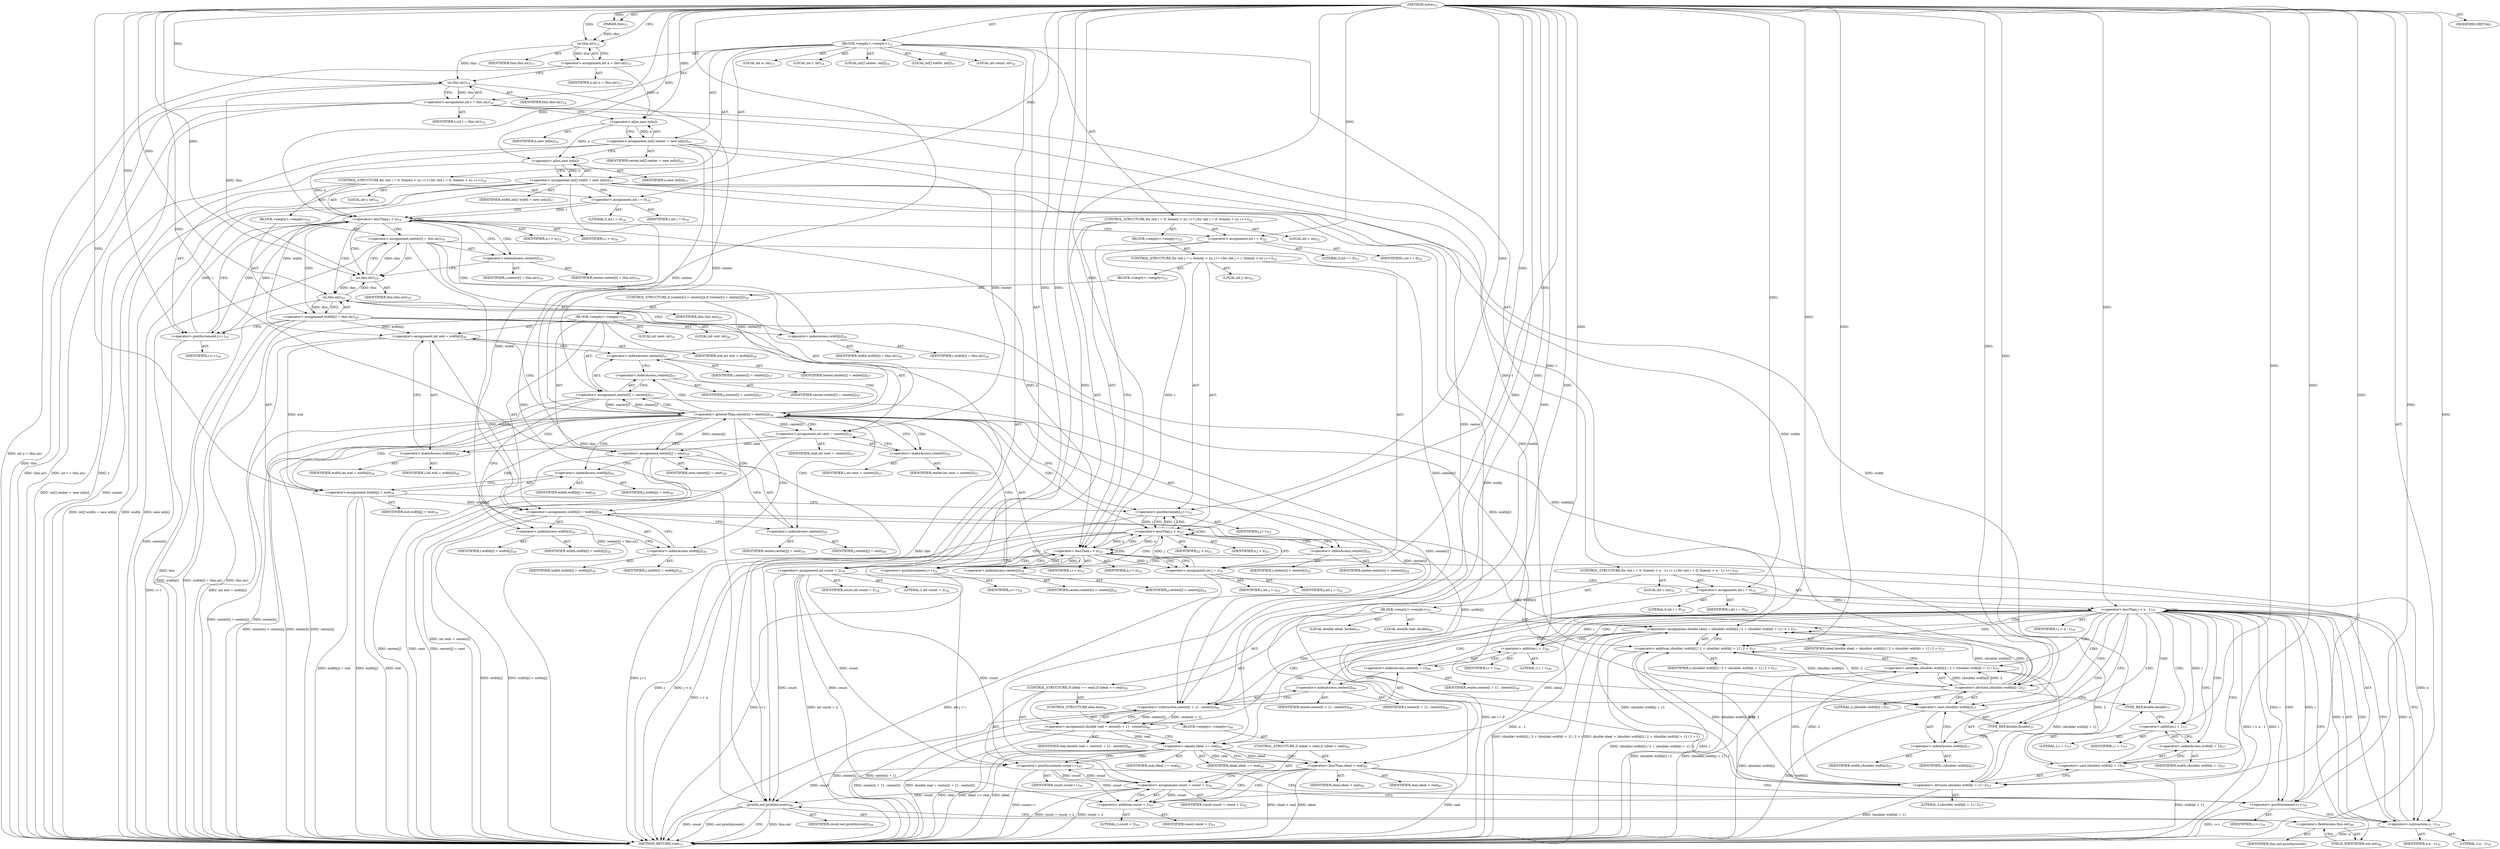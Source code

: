 digraph "solve" {  
"31" [label = <(METHOD,solve)<SUB>12</SUB>> ]
"4" [label = <(PARAM,this)<SUB>12</SUB>> ]
"32" [label = <(BLOCK,&lt;empty&gt;,&lt;empty&gt;)<SUB>12</SUB>> ]
"33" [label = <(LOCAL,int n: int)<SUB>13</SUB>> ]
"34" [label = <(&lt;operator&gt;.assignment,int n = this.ni())<SUB>13</SUB>> ]
"35" [label = <(IDENTIFIER,n,int n = this.ni())<SUB>13</SUB>> ]
"36" [label = <(ni,this.ni())<SUB>13</SUB>> ]
"3" [label = <(IDENTIFIER,this,this.ni())<SUB>13</SUB>> ]
"37" [label = <(LOCAL,int t: int)<SUB>14</SUB>> ]
"38" [label = <(&lt;operator&gt;.assignment,int t = this.ni())<SUB>14</SUB>> ]
"39" [label = <(IDENTIFIER,t,int t = this.ni())<SUB>14</SUB>> ]
"40" [label = <(ni,this.ni())<SUB>14</SUB>> ]
"5" [label = <(IDENTIFIER,this,this.ni())<SUB>14</SUB>> ]
"41" [label = <(LOCAL,int[] center: int[])<SUB>16</SUB>> ]
"42" [label = <(&lt;operator&gt;.assignment,int[] center = new int[n])<SUB>16</SUB>> ]
"43" [label = <(IDENTIFIER,center,int[] center = new int[n])<SUB>16</SUB>> ]
"44" [label = <(&lt;operator&gt;.alloc,new int[n])> ]
"45" [label = <(IDENTIFIER,n,new int[n])<SUB>16</SUB>> ]
"46" [label = <(LOCAL,int[] width: int[])<SUB>17</SUB>> ]
"47" [label = <(&lt;operator&gt;.assignment,int[] width = new int[n])<SUB>17</SUB>> ]
"48" [label = <(IDENTIFIER,width,int[] width = new int[n])<SUB>17</SUB>> ]
"49" [label = <(&lt;operator&gt;.alloc,new int[n])> ]
"50" [label = <(IDENTIFIER,n,new int[n])<SUB>17</SUB>> ]
"51" [label = <(CONTROL_STRUCTURE,for (int i = 0; Some(i &lt; n); i++),for (int i = 0; Some(i &lt; n); i++))<SUB>18</SUB>> ]
"52" [label = <(LOCAL,int i: int)<SUB>18</SUB>> ]
"53" [label = <(&lt;operator&gt;.assignment,int i = 0)<SUB>18</SUB>> ]
"54" [label = <(IDENTIFIER,i,int i = 0)<SUB>18</SUB>> ]
"55" [label = <(LITERAL,0,int i = 0)<SUB>18</SUB>> ]
"56" [label = <(&lt;operator&gt;.lessThan,i &lt; n)<SUB>18</SUB>> ]
"57" [label = <(IDENTIFIER,i,i &lt; n)<SUB>18</SUB>> ]
"58" [label = <(IDENTIFIER,n,i &lt; n)<SUB>18</SUB>> ]
"59" [label = <(&lt;operator&gt;.postIncrement,i++)<SUB>18</SUB>> ]
"60" [label = <(IDENTIFIER,i,i++)<SUB>18</SUB>> ]
"61" [label = <(BLOCK,&lt;empty&gt;,&lt;empty&gt;)<SUB>18</SUB>> ]
"62" [label = <(&lt;operator&gt;.assignment,center[i] = this.ni())<SUB>19</SUB>> ]
"63" [label = <(&lt;operator&gt;.indexAccess,center[i])<SUB>19</SUB>> ]
"64" [label = <(IDENTIFIER,center,center[i] = this.ni())<SUB>19</SUB>> ]
"65" [label = <(IDENTIFIER,i,center[i] = this.ni())<SUB>19</SUB>> ]
"66" [label = <(ni,this.ni())<SUB>19</SUB>> ]
"6" [label = <(IDENTIFIER,this,this.ni())<SUB>19</SUB>> ]
"67" [label = <(&lt;operator&gt;.assignment,width[i] = this.ni())<SUB>20</SUB>> ]
"68" [label = <(&lt;operator&gt;.indexAccess,width[i])<SUB>20</SUB>> ]
"69" [label = <(IDENTIFIER,width,width[i] = this.ni())<SUB>20</SUB>> ]
"70" [label = <(IDENTIFIER,i,width[i] = this.ni())<SUB>20</SUB>> ]
"71" [label = <(ni,this.ni())<SUB>20</SUB>> ]
"7" [label = <(IDENTIFIER,this,this.ni())<SUB>20</SUB>> ]
"72" [label = <(CONTROL_STRUCTURE,for (int i = 0; Some(i &lt; n); i++),for (int i = 0; Some(i &lt; n); i++))<SUB>22</SUB>> ]
"73" [label = <(LOCAL,int i: int)<SUB>22</SUB>> ]
"74" [label = <(&lt;operator&gt;.assignment,int i = 0)<SUB>22</SUB>> ]
"75" [label = <(IDENTIFIER,i,int i = 0)<SUB>22</SUB>> ]
"76" [label = <(LITERAL,0,int i = 0)<SUB>22</SUB>> ]
"77" [label = <(&lt;operator&gt;.lessThan,i &lt; n)<SUB>22</SUB>> ]
"78" [label = <(IDENTIFIER,i,i &lt; n)<SUB>22</SUB>> ]
"79" [label = <(IDENTIFIER,n,i &lt; n)<SUB>22</SUB>> ]
"80" [label = <(&lt;operator&gt;.postIncrement,i++)<SUB>22</SUB>> ]
"81" [label = <(IDENTIFIER,i,i++)<SUB>22</SUB>> ]
"82" [label = <(BLOCK,&lt;empty&gt;,&lt;empty&gt;)<SUB>22</SUB>> ]
"83" [label = <(CONTROL_STRUCTURE,for (int j = i; Some(j &lt; n); j++),for (int j = i; Some(j &lt; n); j++))<SUB>23</SUB>> ]
"84" [label = <(LOCAL,int j: int)<SUB>23</SUB>> ]
"85" [label = <(&lt;operator&gt;.assignment,int j = i)<SUB>23</SUB>> ]
"86" [label = <(IDENTIFIER,j,int j = i)<SUB>23</SUB>> ]
"87" [label = <(IDENTIFIER,i,int j = i)<SUB>23</SUB>> ]
"88" [label = <(&lt;operator&gt;.lessThan,j &lt; n)<SUB>23</SUB>> ]
"89" [label = <(IDENTIFIER,j,j &lt; n)<SUB>23</SUB>> ]
"90" [label = <(IDENTIFIER,n,j &lt; n)<SUB>23</SUB>> ]
"91" [label = <(&lt;operator&gt;.postIncrement,j++)<SUB>23</SUB>> ]
"92" [label = <(IDENTIFIER,j,j++)<SUB>23</SUB>> ]
"93" [label = <(BLOCK,&lt;empty&gt;,&lt;empty&gt;)<SUB>23</SUB>> ]
"94" [label = <(CONTROL_STRUCTURE,if (center[i] &gt; center[j]),if (center[i] &gt; center[j]))<SUB>24</SUB>> ]
"95" [label = <(&lt;operator&gt;.greaterThan,center[i] &gt; center[j])<SUB>24</SUB>> ]
"96" [label = <(&lt;operator&gt;.indexAccess,center[i])<SUB>24</SUB>> ]
"97" [label = <(IDENTIFIER,center,center[i] &gt; center[j])<SUB>24</SUB>> ]
"98" [label = <(IDENTIFIER,i,center[i] &gt; center[j])<SUB>24</SUB>> ]
"99" [label = <(&lt;operator&gt;.indexAccess,center[j])<SUB>24</SUB>> ]
"100" [label = <(IDENTIFIER,center,center[i] &gt; center[j])<SUB>24</SUB>> ]
"101" [label = <(IDENTIFIER,j,center[i] &gt; center[j])<SUB>24</SUB>> ]
"102" [label = <(BLOCK,&lt;empty&gt;,&lt;empty&gt;)<SUB>24</SUB>> ]
"103" [label = <(LOCAL,int cent: int)<SUB>25</SUB>> ]
"104" [label = <(&lt;operator&gt;.assignment,int cent = center[i])<SUB>25</SUB>> ]
"105" [label = <(IDENTIFIER,cent,int cent = center[i])<SUB>25</SUB>> ]
"106" [label = <(&lt;operator&gt;.indexAccess,center[i])<SUB>25</SUB>> ]
"107" [label = <(IDENTIFIER,center,int cent = center[i])<SUB>25</SUB>> ]
"108" [label = <(IDENTIFIER,i,int cent = center[i])<SUB>25</SUB>> ]
"109" [label = <(LOCAL,int wid: int)<SUB>26</SUB>> ]
"110" [label = <(&lt;operator&gt;.assignment,int wid = width[i])<SUB>26</SUB>> ]
"111" [label = <(IDENTIFIER,wid,int wid = width[i])<SUB>26</SUB>> ]
"112" [label = <(&lt;operator&gt;.indexAccess,width[i])<SUB>26</SUB>> ]
"113" [label = <(IDENTIFIER,width,int wid = width[i])<SUB>26</SUB>> ]
"114" [label = <(IDENTIFIER,i,int wid = width[i])<SUB>26</SUB>> ]
"115" [label = <(&lt;operator&gt;.assignment,center[i] = center[j])<SUB>27</SUB>> ]
"116" [label = <(&lt;operator&gt;.indexAccess,center[i])<SUB>27</SUB>> ]
"117" [label = <(IDENTIFIER,center,center[i] = center[j])<SUB>27</SUB>> ]
"118" [label = <(IDENTIFIER,i,center[i] = center[j])<SUB>27</SUB>> ]
"119" [label = <(&lt;operator&gt;.indexAccess,center[j])<SUB>27</SUB>> ]
"120" [label = <(IDENTIFIER,center,center[i] = center[j])<SUB>27</SUB>> ]
"121" [label = <(IDENTIFIER,j,center[i] = center[j])<SUB>27</SUB>> ]
"122" [label = <(&lt;operator&gt;.assignment,width[i] = width[j])<SUB>28</SUB>> ]
"123" [label = <(&lt;operator&gt;.indexAccess,width[i])<SUB>28</SUB>> ]
"124" [label = <(IDENTIFIER,width,width[i] = width[j])<SUB>28</SUB>> ]
"125" [label = <(IDENTIFIER,i,width[i] = width[j])<SUB>28</SUB>> ]
"126" [label = <(&lt;operator&gt;.indexAccess,width[j])<SUB>28</SUB>> ]
"127" [label = <(IDENTIFIER,width,width[i] = width[j])<SUB>28</SUB>> ]
"128" [label = <(IDENTIFIER,j,width[i] = width[j])<SUB>28</SUB>> ]
"129" [label = <(&lt;operator&gt;.assignment,center[j] = cent)<SUB>29</SUB>> ]
"130" [label = <(&lt;operator&gt;.indexAccess,center[j])<SUB>29</SUB>> ]
"131" [label = <(IDENTIFIER,center,center[j] = cent)<SUB>29</SUB>> ]
"132" [label = <(IDENTIFIER,j,center[j] = cent)<SUB>29</SUB>> ]
"133" [label = <(IDENTIFIER,cent,center[j] = cent)<SUB>29</SUB>> ]
"134" [label = <(&lt;operator&gt;.assignment,width[j] = wid)<SUB>30</SUB>> ]
"135" [label = <(&lt;operator&gt;.indexAccess,width[j])<SUB>30</SUB>> ]
"136" [label = <(IDENTIFIER,width,width[j] = wid)<SUB>30</SUB>> ]
"137" [label = <(IDENTIFIER,j,width[j] = wid)<SUB>30</SUB>> ]
"138" [label = <(IDENTIFIER,wid,width[j] = wid)<SUB>30</SUB>> ]
"139" [label = <(LOCAL,int count: int)<SUB>34</SUB>> ]
"140" [label = <(&lt;operator&gt;.assignment,int count = 2)<SUB>34</SUB>> ]
"141" [label = <(IDENTIFIER,count,int count = 2)<SUB>34</SUB>> ]
"142" [label = <(LITERAL,2,int count = 2)<SUB>34</SUB>> ]
"143" [label = <(CONTROL_STRUCTURE,for (int i = 0; Some(i &lt; n - 1); i++),for (int i = 0; Some(i &lt; n - 1); i++))<SUB>35</SUB>> ]
"144" [label = <(LOCAL,int i: int)<SUB>35</SUB>> ]
"145" [label = <(&lt;operator&gt;.assignment,int i = 0)<SUB>35</SUB>> ]
"146" [label = <(IDENTIFIER,i,int i = 0)<SUB>35</SUB>> ]
"147" [label = <(LITERAL,0,int i = 0)<SUB>35</SUB>> ]
"148" [label = <(&lt;operator&gt;.lessThan,i &lt; n - 1)<SUB>35</SUB>> ]
"149" [label = <(IDENTIFIER,i,i &lt; n - 1)<SUB>35</SUB>> ]
"150" [label = <(&lt;operator&gt;.subtraction,n - 1)<SUB>35</SUB>> ]
"151" [label = <(IDENTIFIER,n,n - 1)<SUB>35</SUB>> ]
"152" [label = <(LITERAL,1,n - 1)<SUB>35</SUB>> ]
"153" [label = <(&lt;operator&gt;.postIncrement,i++)<SUB>35</SUB>> ]
"154" [label = <(IDENTIFIER,i,i++)<SUB>35</SUB>> ]
"155" [label = <(BLOCK,&lt;empty&gt;,&lt;empty&gt;)<SUB>35</SUB>> ]
"156" [label = <(LOCAL,double ideal: double)<SUB>37</SUB>> ]
"157" [label = <(&lt;operator&gt;.assignment,double ideal = (double) width[i] / 2 + (double) width[i + 1] / 2 + t)<SUB>37</SUB>> ]
"158" [label = <(IDENTIFIER,ideal,double ideal = (double) width[i] / 2 + (double) width[i + 1] / 2 + t)<SUB>37</SUB>> ]
"159" [label = <(&lt;operator&gt;.addition,(double) width[i] / 2 + (double) width[i + 1] / 2 + t)<SUB>37</SUB>> ]
"160" [label = <(&lt;operator&gt;.addition,(double) width[i] / 2 + (double) width[i + 1] / 2)<SUB>37</SUB>> ]
"161" [label = <(&lt;operator&gt;.division,(double) width[i] / 2)<SUB>37</SUB>> ]
"162" [label = <(&lt;operator&gt;.cast,(double) width[i])<SUB>37</SUB>> ]
"163" [label = <(TYPE_REF,double,double)<SUB>37</SUB>> ]
"164" [label = <(&lt;operator&gt;.indexAccess,width[i])<SUB>37</SUB>> ]
"165" [label = <(IDENTIFIER,width,(double) width[i])<SUB>37</SUB>> ]
"166" [label = <(IDENTIFIER,i,(double) width[i])<SUB>37</SUB>> ]
"167" [label = <(LITERAL,2,(double) width[i] / 2)<SUB>37</SUB>> ]
"168" [label = <(&lt;operator&gt;.division,(double) width[i + 1] / 2)<SUB>37</SUB>> ]
"169" [label = <(&lt;operator&gt;.cast,(double) width[i + 1])<SUB>37</SUB>> ]
"170" [label = <(TYPE_REF,double,double)<SUB>37</SUB>> ]
"171" [label = <(&lt;operator&gt;.indexAccess,width[i + 1])<SUB>37</SUB>> ]
"172" [label = <(IDENTIFIER,width,(double) width[i + 1])<SUB>37</SUB>> ]
"173" [label = <(&lt;operator&gt;.addition,i + 1)<SUB>37</SUB>> ]
"174" [label = <(IDENTIFIER,i,i + 1)<SUB>37</SUB>> ]
"175" [label = <(LITERAL,1,i + 1)<SUB>37</SUB>> ]
"176" [label = <(LITERAL,2,(double) width[i + 1] / 2)<SUB>37</SUB>> ]
"177" [label = <(IDENTIFIER,t,(double) width[i] / 2 + (double) width[i + 1] / 2 + t)<SUB>37</SUB>> ]
"178" [label = <(LOCAL,double real: double)<SUB>40</SUB>> ]
"179" [label = <(&lt;operator&gt;.assignment,double real = center[i + 1] - center[i])<SUB>40</SUB>> ]
"180" [label = <(IDENTIFIER,real,double real = center[i + 1] - center[i])<SUB>40</SUB>> ]
"181" [label = <(&lt;operator&gt;.subtraction,center[i + 1] - center[i])<SUB>40</SUB>> ]
"182" [label = <(&lt;operator&gt;.indexAccess,center[i + 1])<SUB>40</SUB>> ]
"183" [label = <(IDENTIFIER,center,center[i + 1] - center[i])<SUB>40</SUB>> ]
"184" [label = <(&lt;operator&gt;.addition,i + 1)<SUB>40</SUB>> ]
"185" [label = <(IDENTIFIER,i,i + 1)<SUB>40</SUB>> ]
"186" [label = <(LITERAL,1,i + 1)<SUB>40</SUB>> ]
"187" [label = <(&lt;operator&gt;.indexAccess,center[i])<SUB>40</SUB>> ]
"188" [label = <(IDENTIFIER,center,center[i + 1] - center[i])<SUB>40</SUB>> ]
"189" [label = <(IDENTIFIER,i,center[i + 1] - center[i])<SUB>40</SUB>> ]
"190" [label = <(CONTROL_STRUCTURE,if (ideal == real),if (ideal == real))<SUB>43</SUB>> ]
"191" [label = <(&lt;operator&gt;.equals,ideal == real)<SUB>43</SUB>> ]
"192" [label = <(IDENTIFIER,ideal,ideal == real)<SUB>43</SUB>> ]
"193" [label = <(IDENTIFIER,real,ideal == real)<SUB>43</SUB>> ]
"194" [label = <(&lt;operator&gt;.postIncrement,count++)<SUB>43</SUB>> ]
"195" [label = <(IDENTIFIER,count,count++)<SUB>43</SUB>> ]
"196" [label = <(CONTROL_STRUCTURE,else,else)<SUB>44</SUB>> ]
"197" [label = <(BLOCK,&lt;empty&gt;,&lt;empty&gt;)<SUB>44</SUB>> ]
"198" [label = <(CONTROL_STRUCTURE,if (ideal &lt; real),if (ideal &lt; real))<SUB>45</SUB>> ]
"199" [label = <(&lt;operator&gt;.lessThan,ideal &lt; real)<SUB>45</SUB>> ]
"200" [label = <(IDENTIFIER,ideal,ideal &lt; real)<SUB>45</SUB>> ]
"201" [label = <(IDENTIFIER,real,ideal &lt; real)<SUB>45</SUB>> ]
"202" [label = <(&lt;operator&gt;.assignment,count = count + 2)<SUB>45</SUB>> ]
"203" [label = <(IDENTIFIER,count,count = count + 2)<SUB>45</SUB>> ]
"204" [label = <(&lt;operator&gt;.addition,count + 2)<SUB>45</SUB>> ]
"205" [label = <(IDENTIFIER,count,count + 2)<SUB>45</SUB>> ]
"206" [label = <(LITERAL,2,count + 2)<SUB>45</SUB>> ]
"207" [label = <(println,out.println(count))<SUB>48</SUB>> ]
"208" [label = <(&lt;operator&gt;.fieldAccess,this.out)<SUB>48</SUB>> ]
"209" [label = <(IDENTIFIER,this,out.println(count))> ]
"210" [label = <(FIELD_IDENTIFIER,out,out)<SUB>48</SUB>> ]
"211" [label = <(IDENTIFIER,count,out.println(count))<SUB>48</SUB>> ]
"212" [label = <(MODIFIER,VIRTUAL)> ]
"213" [label = <(METHOD_RETURN,void)<SUB>12</SUB>> ]
  "31" -> "4"  [ label = "AST: "] 
  "31" -> "32"  [ label = "AST: "] 
  "31" -> "212"  [ label = "AST: "] 
  "31" -> "213"  [ label = "AST: "] 
  "32" -> "33"  [ label = "AST: "] 
  "32" -> "34"  [ label = "AST: "] 
  "32" -> "37"  [ label = "AST: "] 
  "32" -> "38"  [ label = "AST: "] 
  "32" -> "41"  [ label = "AST: "] 
  "32" -> "42"  [ label = "AST: "] 
  "32" -> "46"  [ label = "AST: "] 
  "32" -> "47"  [ label = "AST: "] 
  "32" -> "51"  [ label = "AST: "] 
  "32" -> "72"  [ label = "AST: "] 
  "32" -> "139"  [ label = "AST: "] 
  "32" -> "140"  [ label = "AST: "] 
  "32" -> "143"  [ label = "AST: "] 
  "32" -> "207"  [ label = "AST: "] 
  "34" -> "35"  [ label = "AST: "] 
  "34" -> "36"  [ label = "AST: "] 
  "36" -> "3"  [ label = "AST: "] 
  "38" -> "39"  [ label = "AST: "] 
  "38" -> "40"  [ label = "AST: "] 
  "40" -> "5"  [ label = "AST: "] 
  "42" -> "43"  [ label = "AST: "] 
  "42" -> "44"  [ label = "AST: "] 
  "44" -> "45"  [ label = "AST: "] 
  "47" -> "48"  [ label = "AST: "] 
  "47" -> "49"  [ label = "AST: "] 
  "49" -> "50"  [ label = "AST: "] 
  "51" -> "52"  [ label = "AST: "] 
  "51" -> "53"  [ label = "AST: "] 
  "51" -> "56"  [ label = "AST: "] 
  "51" -> "59"  [ label = "AST: "] 
  "51" -> "61"  [ label = "AST: "] 
  "53" -> "54"  [ label = "AST: "] 
  "53" -> "55"  [ label = "AST: "] 
  "56" -> "57"  [ label = "AST: "] 
  "56" -> "58"  [ label = "AST: "] 
  "59" -> "60"  [ label = "AST: "] 
  "61" -> "62"  [ label = "AST: "] 
  "61" -> "67"  [ label = "AST: "] 
  "62" -> "63"  [ label = "AST: "] 
  "62" -> "66"  [ label = "AST: "] 
  "63" -> "64"  [ label = "AST: "] 
  "63" -> "65"  [ label = "AST: "] 
  "66" -> "6"  [ label = "AST: "] 
  "67" -> "68"  [ label = "AST: "] 
  "67" -> "71"  [ label = "AST: "] 
  "68" -> "69"  [ label = "AST: "] 
  "68" -> "70"  [ label = "AST: "] 
  "71" -> "7"  [ label = "AST: "] 
  "72" -> "73"  [ label = "AST: "] 
  "72" -> "74"  [ label = "AST: "] 
  "72" -> "77"  [ label = "AST: "] 
  "72" -> "80"  [ label = "AST: "] 
  "72" -> "82"  [ label = "AST: "] 
  "74" -> "75"  [ label = "AST: "] 
  "74" -> "76"  [ label = "AST: "] 
  "77" -> "78"  [ label = "AST: "] 
  "77" -> "79"  [ label = "AST: "] 
  "80" -> "81"  [ label = "AST: "] 
  "82" -> "83"  [ label = "AST: "] 
  "83" -> "84"  [ label = "AST: "] 
  "83" -> "85"  [ label = "AST: "] 
  "83" -> "88"  [ label = "AST: "] 
  "83" -> "91"  [ label = "AST: "] 
  "83" -> "93"  [ label = "AST: "] 
  "85" -> "86"  [ label = "AST: "] 
  "85" -> "87"  [ label = "AST: "] 
  "88" -> "89"  [ label = "AST: "] 
  "88" -> "90"  [ label = "AST: "] 
  "91" -> "92"  [ label = "AST: "] 
  "93" -> "94"  [ label = "AST: "] 
  "94" -> "95"  [ label = "AST: "] 
  "94" -> "102"  [ label = "AST: "] 
  "95" -> "96"  [ label = "AST: "] 
  "95" -> "99"  [ label = "AST: "] 
  "96" -> "97"  [ label = "AST: "] 
  "96" -> "98"  [ label = "AST: "] 
  "99" -> "100"  [ label = "AST: "] 
  "99" -> "101"  [ label = "AST: "] 
  "102" -> "103"  [ label = "AST: "] 
  "102" -> "104"  [ label = "AST: "] 
  "102" -> "109"  [ label = "AST: "] 
  "102" -> "110"  [ label = "AST: "] 
  "102" -> "115"  [ label = "AST: "] 
  "102" -> "122"  [ label = "AST: "] 
  "102" -> "129"  [ label = "AST: "] 
  "102" -> "134"  [ label = "AST: "] 
  "104" -> "105"  [ label = "AST: "] 
  "104" -> "106"  [ label = "AST: "] 
  "106" -> "107"  [ label = "AST: "] 
  "106" -> "108"  [ label = "AST: "] 
  "110" -> "111"  [ label = "AST: "] 
  "110" -> "112"  [ label = "AST: "] 
  "112" -> "113"  [ label = "AST: "] 
  "112" -> "114"  [ label = "AST: "] 
  "115" -> "116"  [ label = "AST: "] 
  "115" -> "119"  [ label = "AST: "] 
  "116" -> "117"  [ label = "AST: "] 
  "116" -> "118"  [ label = "AST: "] 
  "119" -> "120"  [ label = "AST: "] 
  "119" -> "121"  [ label = "AST: "] 
  "122" -> "123"  [ label = "AST: "] 
  "122" -> "126"  [ label = "AST: "] 
  "123" -> "124"  [ label = "AST: "] 
  "123" -> "125"  [ label = "AST: "] 
  "126" -> "127"  [ label = "AST: "] 
  "126" -> "128"  [ label = "AST: "] 
  "129" -> "130"  [ label = "AST: "] 
  "129" -> "133"  [ label = "AST: "] 
  "130" -> "131"  [ label = "AST: "] 
  "130" -> "132"  [ label = "AST: "] 
  "134" -> "135"  [ label = "AST: "] 
  "134" -> "138"  [ label = "AST: "] 
  "135" -> "136"  [ label = "AST: "] 
  "135" -> "137"  [ label = "AST: "] 
  "140" -> "141"  [ label = "AST: "] 
  "140" -> "142"  [ label = "AST: "] 
  "143" -> "144"  [ label = "AST: "] 
  "143" -> "145"  [ label = "AST: "] 
  "143" -> "148"  [ label = "AST: "] 
  "143" -> "153"  [ label = "AST: "] 
  "143" -> "155"  [ label = "AST: "] 
  "145" -> "146"  [ label = "AST: "] 
  "145" -> "147"  [ label = "AST: "] 
  "148" -> "149"  [ label = "AST: "] 
  "148" -> "150"  [ label = "AST: "] 
  "150" -> "151"  [ label = "AST: "] 
  "150" -> "152"  [ label = "AST: "] 
  "153" -> "154"  [ label = "AST: "] 
  "155" -> "156"  [ label = "AST: "] 
  "155" -> "157"  [ label = "AST: "] 
  "155" -> "178"  [ label = "AST: "] 
  "155" -> "179"  [ label = "AST: "] 
  "155" -> "190"  [ label = "AST: "] 
  "157" -> "158"  [ label = "AST: "] 
  "157" -> "159"  [ label = "AST: "] 
  "159" -> "160"  [ label = "AST: "] 
  "159" -> "177"  [ label = "AST: "] 
  "160" -> "161"  [ label = "AST: "] 
  "160" -> "168"  [ label = "AST: "] 
  "161" -> "162"  [ label = "AST: "] 
  "161" -> "167"  [ label = "AST: "] 
  "162" -> "163"  [ label = "AST: "] 
  "162" -> "164"  [ label = "AST: "] 
  "164" -> "165"  [ label = "AST: "] 
  "164" -> "166"  [ label = "AST: "] 
  "168" -> "169"  [ label = "AST: "] 
  "168" -> "176"  [ label = "AST: "] 
  "169" -> "170"  [ label = "AST: "] 
  "169" -> "171"  [ label = "AST: "] 
  "171" -> "172"  [ label = "AST: "] 
  "171" -> "173"  [ label = "AST: "] 
  "173" -> "174"  [ label = "AST: "] 
  "173" -> "175"  [ label = "AST: "] 
  "179" -> "180"  [ label = "AST: "] 
  "179" -> "181"  [ label = "AST: "] 
  "181" -> "182"  [ label = "AST: "] 
  "181" -> "187"  [ label = "AST: "] 
  "182" -> "183"  [ label = "AST: "] 
  "182" -> "184"  [ label = "AST: "] 
  "184" -> "185"  [ label = "AST: "] 
  "184" -> "186"  [ label = "AST: "] 
  "187" -> "188"  [ label = "AST: "] 
  "187" -> "189"  [ label = "AST: "] 
  "190" -> "191"  [ label = "AST: "] 
  "190" -> "194"  [ label = "AST: "] 
  "190" -> "196"  [ label = "AST: "] 
  "191" -> "192"  [ label = "AST: "] 
  "191" -> "193"  [ label = "AST: "] 
  "194" -> "195"  [ label = "AST: "] 
  "196" -> "197"  [ label = "AST: "] 
  "197" -> "198"  [ label = "AST: "] 
  "198" -> "199"  [ label = "AST: "] 
  "198" -> "202"  [ label = "AST: "] 
  "199" -> "200"  [ label = "AST: "] 
  "199" -> "201"  [ label = "AST: "] 
  "202" -> "203"  [ label = "AST: "] 
  "202" -> "204"  [ label = "AST: "] 
  "204" -> "205"  [ label = "AST: "] 
  "204" -> "206"  [ label = "AST: "] 
  "207" -> "208"  [ label = "AST: "] 
  "207" -> "211"  [ label = "AST: "] 
  "208" -> "209"  [ label = "AST: "] 
  "208" -> "210"  [ label = "AST: "] 
  "34" -> "40"  [ label = "CFG: "] 
  "38" -> "44"  [ label = "CFG: "] 
  "42" -> "49"  [ label = "CFG: "] 
  "47" -> "53"  [ label = "CFG: "] 
  "140" -> "145"  [ label = "CFG: "] 
  "207" -> "213"  [ label = "CFG: "] 
  "36" -> "34"  [ label = "CFG: "] 
  "40" -> "38"  [ label = "CFG: "] 
  "44" -> "42"  [ label = "CFG: "] 
  "49" -> "47"  [ label = "CFG: "] 
  "53" -> "56"  [ label = "CFG: "] 
  "56" -> "63"  [ label = "CFG: "] 
  "56" -> "74"  [ label = "CFG: "] 
  "59" -> "56"  [ label = "CFG: "] 
  "74" -> "77"  [ label = "CFG: "] 
  "77" -> "85"  [ label = "CFG: "] 
  "77" -> "140"  [ label = "CFG: "] 
  "80" -> "77"  [ label = "CFG: "] 
  "145" -> "150"  [ label = "CFG: "] 
  "148" -> "163"  [ label = "CFG: "] 
  "148" -> "210"  [ label = "CFG: "] 
  "153" -> "150"  [ label = "CFG: "] 
  "208" -> "207"  [ label = "CFG: "] 
  "62" -> "68"  [ label = "CFG: "] 
  "67" -> "59"  [ label = "CFG: "] 
  "150" -> "148"  [ label = "CFG: "] 
  "157" -> "184"  [ label = "CFG: "] 
  "179" -> "191"  [ label = "CFG: "] 
  "210" -> "208"  [ label = "CFG: "] 
  "63" -> "66"  [ label = "CFG: "] 
  "66" -> "62"  [ label = "CFG: "] 
  "68" -> "71"  [ label = "CFG: "] 
  "71" -> "67"  [ label = "CFG: "] 
  "85" -> "88"  [ label = "CFG: "] 
  "88" -> "96"  [ label = "CFG: "] 
  "88" -> "80"  [ label = "CFG: "] 
  "91" -> "88"  [ label = "CFG: "] 
  "159" -> "157"  [ label = "CFG: "] 
  "181" -> "179"  [ label = "CFG: "] 
  "191" -> "194"  [ label = "CFG: "] 
  "191" -> "199"  [ label = "CFG: "] 
  "194" -> "153"  [ label = "CFG: "] 
  "160" -> "159"  [ label = "CFG: "] 
  "182" -> "187"  [ label = "CFG: "] 
  "187" -> "181"  [ label = "CFG: "] 
  "95" -> "106"  [ label = "CFG: "] 
  "95" -> "91"  [ label = "CFG: "] 
  "161" -> "170"  [ label = "CFG: "] 
  "168" -> "160"  [ label = "CFG: "] 
  "184" -> "182"  [ label = "CFG: "] 
  "96" -> "99"  [ label = "CFG: "] 
  "99" -> "95"  [ label = "CFG: "] 
  "104" -> "112"  [ label = "CFG: "] 
  "110" -> "116"  [ label = "CFG: "] 
  "115" -> "123"  [ label = "CFG: "] 
  "122" -> "130"  [ label = "CFG: "] 
  "129" -> "135"  [ label = "CFG: "] 
  "134" -> "91"  [ label = "CFG: "] 
  "162" -> "161"  [ label = "CFG: "] 
  "169" -> "168"  [ label = "CFG: "] 
  "199" -> "204"  [ label = "CFG: "] 
  "199" -> "153"  [ label = "CFG: "] 
  "202" -> "153"  [ label = "CFG: "] 
  "106" -> "104"  [ label = "CFG: "] 
  "112" -> "110"  [ label = "CFG: "] 
  "116" -> "119"  [ label = "CFG: "] 
  "119" -> "115"  [ label = "CFG: "] 
  "123" -> "126"  [ label = "CFG: "] 
  "126" -> "122"  [ label = "CFG: "] 
  "130" -> "129"  [ label = "CFG: "] 
  "135" -> "134"  [ label = "CFG: "] 
  "163" -> "164"  [ label = "CFG: "] 
  "164" -> "162"  [ label = "CFG: "] 
  "170" -> "173"  [ label = "CFG: "] 
  "171" -> "169"  [ label = "CFG: "] 
  "204" -> "202"  [ label = "CFG: "] 
  "173" -> "171"  [ label = "CFG: "] 
  "31" -> "36"  [ label = "CFG: "] 
  "34" -> "213"  [ label = "DDG: int n = this.ni()"] 
  "38" -> "213"  [ label = "DDG: t"] 
  "40" -> "213"  [ label = "DDG: this"] 
  "38" -> "213"  [ label = "DDG: this.ni()"] 
  "38" -> "213"  [ label = "DDG: int t = this.ni()"] 
  "42" -> "213"  [ label = "DDG: center"] 
  "42" -> "213"  [ label = "DDG: int[] center = new int[n]"] 
  "47" -> "213"  [ label = "DDG: width"] 
  "47" -> "213"  [ label = "DDG: new int[n]"] 
  "47" -> "213"  [ label = "DDG: int[] width = new int[n]"] 
  "77" -> "213"  [ label = "DDG: i &lt; n"] 
  "140" -> "213"  [ label = "DDG: int count = 2"] 
  "145" -> "213"  [ label = "DDG: int i = 0"] 
  "148" -> "213"  [ label = "DDG: i"] 
  "150" -> "213"  [ label = "DDG: n"] 
  "148" -> "213"  [ label = "DDG: n - 1"] 
  "148" -> "213"  [ label = "DDG: i &lt; n - 1"] 
  "207" -> "213"  [ label = "DDG: this.out"] 
  "207" -> "213"  [ label = "DDG: count"] 
  "207" -> "213"  [ label = "DDG: out.println(count)"] 
  "162" -> "213"  [ label = "DDG: width[i]"] 
  "161" -> "213"  [ label = "DDG: (double) width[i]"] 
  "160" -> "213"  [ label = "DDG: (double) width[i] / 2"] 
  "169" -> "213"  [ label = "DDG: width[i + 1]"] 
  "168" -> "213"  [ label = "DDG: (double) width[i + 1]"] 
  "160" -> "213"  [ label = "DDG: (double) width[i + 1] / 2"] 
  "159" -> "213"  [ label = "DDG: (double) width[i] / 2 + (double) width[i + 1] / 2"] 
  "159" -> "213"  [ label = "DDG: t"] 
  "157" -> "213"  [ label = "DDG: (double) width[i] / 2 + (double) width[i + 1] / 2 + t"] 
  "157" -> "213"  [ label = "DDG: double ideal = (double) width[i] / 2 + (double) width[i + 1] / 2 + t"] 
  "181" -> "213"  [ label = "DDG: center[i + 1]"] 
  "181" -> "213"  [ label = "DDG: center[i]"] 
  "179" -> "213"  [ label = "DDG: center[i + 1] - center[i]"] 
  "179" -> "213"  [ label = "DDG: double real = center[i + 1] - center[i]"] 
  "191" -> "213"  [ label = "DDG: ideal"] 
  "191" -> "213"  [ label = "DDG: real"] 
  "191" -> "213"  [ label = "DDG: ideal == real"] 
  "199" -> "213"  [ label = "DDG: ideal"] 
  "199" -> "213"  [ label = "DDG: real"] 
  "199" -> "213"  [ label = "DDG: ideal &lt; real"] 
  "202" -> "213"  [ label = "DDG: count + 2"] 
  "202" -> "213"  [ label = "DDG: count = count + 2"] 
  "194" -> "213"  [ label = "DDG: count++"] 
  "153" -> "213"  [ label = "DDG: i++"] 
  "85" -> "213"  [ label = "DDG: int j = i"] 
  "88" -> "213"  [ label = "DDG: j"] 
  "88" -> "213"  [ label = "DDG: j &lt; n"] 
  "80" -> "213"  [ label = "DDG: i++"] 
  "95" -> "213"  [ label = "DDG: center[i]"] 
  "95" -> "213"  [ label = "DDG: center[j]"] 
  "95" -> "213"  [ label = "DDG: center[i] &gt; center[j]"] 
  "104" -> "213"  [ label = "DDG: int cent = center[i]"] 
  "110" -> "213"  [ label = "DDG: int wid = width[i]"] 
  "115" -> "213"  [ label = "DDG: center[i]"] 
  "115" -> "213"  [ label = "DDG: center[i] = center[j]"] 
  "122" -> "213"  [ label = "DDG: width[i]"] 
  "122" -> "213"  [ label = "DDG: width[i] = width[j]"] 
  "129" -> "213"  [ label = "DDG: center[j]"] 
  "129" -> "213"  [ label = "DDG: cent"] 
  "129" -> "213"  [ label = "DDG: center[j] = cent"] 
  "134" -> "213"  [ label = "DDG: width[j]"] 
  "134" -> "213"  [ label = "DDG: wid"] 
  "134" -> "213"  [ label = "DDG: width[j] = wid"] 
  "91" -> "213"  [ label = "DDG: j++"] 
  "62" -> "213"  [ label = "DDG: center[i]"] 
  "62" -> "213"  [ label = "DDG: center[i] = this.ni()"] 
  "67" -> "213"  [ label = "DDG: width[i]"] 
  "71" -> "213"  [ label = "DDG: this"] 
  "67" -> "213"  [ label = "DDG: this.ni()"] 
  "67" -> "213"  [ label = "DDG: width[i] = this.ni()"] 
  "59" -> "213"  [ label = "DDG: i++"] 
  "31" -> "4"  [ label = "DDG: "] 
  "36" -> "34"  [ label = "DDG: this"] 
  "40" -> "38"  [ label = "DDG: this"] 
  "44" -> "42"  [ label = "DDG: n"] 
  "49" -> "47"  [ label = "DDG: n"] 
  "31" -> "140"  [ label = "DDG: "] 
  "31" -> "53"  [ label = "DDG: "] 
  "31" -> "74"  [ label = "DDG: "] 
  "31" -> "145"  [ label = "DDG: "] 
  "40" -> "207"  [ label = "DDG: this"] 
  "71" -> "207"  [ label = "DDG: this"] 
  "140" -> "207"  [ label = "DDG: count"] 
  "202" -> "207"  [ label = "DDG: count"] 
  "194" -> "207"  [ label = "DDG: count"] 
  "31" -> "207"  [ label = "DDG: "] 
  "4" -> "36"  [ label = "DDG: this"] 
  "31" -> "36"  [ label = "DDG: "] 
  "36" -> "40"  [ label = "DDG: this"] 
  "31" -> "40"  [ label = "DDG: "] 
  "34" -> "44"  [ label = "DDG: n"] 
  "31" -> "44"  [ label = "DDG: "] 
  "44" -> "49"  [ label = "DDG: n"] 
  "31" -> "49"  [ label = "DDG: "] 
  "53" -> "56"  [ label = "DDG: i"] 
  "59" -> "56"  [ label = "DDG: i"] 
  "31" -> "56"  [ label = "DDG: "] 
  "49" -> "56"  [ label = "DDG: n"] 
  "56" -> "59"  [ label = "DDG: i"] 
  "31" -> "59"  [ label = "DDG: "] 
  "66" -> "62"  [ label = "DDG: this"] 
  "71" -> "67"  [ label = "DDG: this"] 
  "74" -> "77"  [ label = "DDG: i"] 
  "80" -> "77"  [ label = "DDG: i"] 
  "31" -> "77"  [ label = "DDG: "] 
  "56" -> "77"  [ label = "DDG: n"] 
  "88" -> "77"  [ label = "DDG: n"] 
  "31" -> "80"  [ label = "DDG: "] 
  "77" -> "80"  [ label = "DDG: i"] 
  "145" -> "148"  [ label = "DDG: i"] 
  "153" -> "148"  [ label = "DDG: i"] 
  "31" -> "148"  [ label = "DDG: "] 
  "150" -> "148"  [ label = "DDG: n"] 
  "150" -> "148"  [ label = "DDG: 1"] 
  "31" -> "153"  [ label = "DDG: "] 
  "148" -> "153"  [ label = "DDG: i"] 
  "161" -> "157"  [ label = "DDG: (double) width[i]"] 
  "161" -> "157"  [ label = "DDG: 2"] 
  "168" -> "157"  [ label = "DDG: (double) width[i + 1]"] 
  "168" -> "157"  [ label = "DDG: 2"] 
  "38" -> "157"  [ label = "DDG: t"] 
  "31" -> "157"  [ label = "DDG: "] 
  "181" -> "179"  [ label = "DDG: center[i + 1]"] 
  "181" -> "179"  [ label = "DDG: center[i]"] 
  "77" -> "85"  [ label = "DDG: i"] 
  "31" -> "85"  [ label = "DDG: "] 
  "77" -> "150"  [ label = "DDG: n"] 
  "31" -> "150"  [ label = "DDG: "] 
  "40" -> "66"  [ label = "DDG: this"] 
  "71" -> "66"  [ label = "DDG: this"] 
  "31" -> "66"  [ label = "DDG: "] 
  "66" -> "71"  [ label = "DDG: this"] 
  "31" -> "71"  [ label = "DDG: "] 
  "85" -> "88"  [ label = "DDG: j"] 
  "91" -> "88"  [ label = "DDG: j"] 
  "31" -> "88"  [ label = "DDG: "] 
  "77" -> "88"  [ label = "DDG: n"] 
  "88" -> "91"  [ label = "DDG: j"] 
  "31" -> "91"  [ label = "DDG: "] 
  "161" -> "159"  [ label = "DDG: (double) width[i]"] 
  "161" -> "159"  [ label = "DDG: 2"] 
  "168" -> "159"  [ label = "DDG: (double) width[i + 1]"] 
  "168" -> "159"  [ label = "DDG: 2"] 
  "38" -> "159"  [ label = "DDG: t"] 
  "31" -> "159"  [ label = "DDG: "] 
  "42" -> "181"  [ label = "DDG: center"] 
  "95" -> "181"  [ label = "DDG: center[i]"] 
  "115" -> "181"  [ label = "DDG: center[i]"] 
  "62" -> "181"  [ label = "DDG: center[i]"] 
  "157" -> "191"  [ label = "DDG: ideal"] 
  "31" -> "191"  [ label = "DDG: "] 
  "179" -> "191"  [ label = "DDG: real"] 
  "140" -> "194"  [ label = "DDG: count"] 
  "202" -> "194"  [ label = "DDG: count"] 
  "31" -> "194"  [ label = "DDG: "] 
  "161" -> "160"  [ label = "DDG: (double) width[i]"] 
  "161" -> "160"  [ label = "DDG: 2"] 
  "168" -> "160"  [ label = "DDG: (double) width[i + 1]"] 
  "168" -> "160"  [ label = "DDG: 2"] 
  "42" -> "95"  [ label = "DDG: center"] 
  "115" -> "95"  [ label = "DDG: center[i]"] 
  "62" -> "95"  [ label = "DDG: center[i]"] 
  "129" -> "95"  [ label = "DDG: center[j]"] 
  "42" -> "104"  [ label = "DDG: center"] 
  "95" -> "104"  [ label = "DDG: center[i]"] 
  "47" -> "110"  [ label = "DDG: width"] 
  "122" -> "110"  [ label = "DDG: width[i]"] 
  "67" -> "110"  [ label = "DDG: width[i]"] 
  "42" -> "115"  [ label = "DDG: center"] 
  "95" -> "115"  [ label = "DDG: center[j]"] 
  "47" -> "122"  [ label = "DDG: width"] 
  "134" -> "122"  [ label = "DDG: width[j]"] 
  "104" -> "129"  [ label = "DDG: cent"] 
  "31" -> "129"  [ label = "DDG: "] 
  "110" -> "134"  [ label = "DDG: wid"] 
  "31" -> "134"  [ label = "DDG: "] 
  "31" -> "161"  [ label = "DDG: "] 
  "47" -> "161"  [ label = "DDG: width"] 
  "122" -> "161"  [ label = "DDG: width[i]"] 
  "67" -> "161"  [ label = "DDG: width[i]"] 
  "31" -> "168"  [ label = "DDG: "] 
  "47" -> "168"  [ label = "DDG: width"] 
  "31" -> "184"  [ label = "DDG: "] 
  "148" -> "184"  [ label = "DDG: i"] 
  "140" -> "202"  [ label = "DDG: count"] 
  "194" -> "202"  [ label = "DDG: count"] 
  "31" -> "202"  [ label = "DDG: "] 
  "31" -> "162"  [ label = "DDG: "] 
  "47" -> "162"  [ label = "DDG: width"] 
  "122" -> "162"  [ label = "DDG: width[i]"] 
  "67" -> "162"  [ label = "DDG: width[i]"] 
  "31" -> "169"  [ label = "DDG: "] 
  "47" -> "169"  [ label = "DDG: width"] 
  "191" -> "199"  [ label = "DDG: ideal"] 
  "31" -> "199"  [ label = "DDG: "] 
  "191" -> "199"  [ label = "DDG: real"] 
  "140" -> "204"  [ label = "DDG: count"] 
  "202" -> "204"  [ label = "DDG: count"] 
  "194" -> "204"  [ label = "DDG: count"] 
  "31" -> "204"  [ label = "DDG: "] 
  "148" -> "173"  [ label = "DDG: i"] 
  "31" -> "173"  [ label = "DDG: "] 
  "56" -> "68"  [ label = "CDG: "] 
  "56" -> "56"  [ label = "CDG: "] 
  "56" -> "67"  [ label = "CDG: "] 
  "56" -> "59"  [ label = "CDG: "] 
  "56" -> "66"  [ label = "CDG: "] 
  "56" -> "71"  [ label = "CDG: "] 
  "56" -> "63"  [ label = "CDG: "] 
  "56" -> "62"  [ label = "CDG: "] 
  "77" -> "77"  [ label = "CDG: "] 
  "77" -> "85"  [ label = "CDG: "] 
  "77" -> "80"  [ label = "CDG: "] 
  "77" -> "88"  [ label = "CDG: "] 
  "148" -> "169"  [ label = "CDG: "] 
  "148" -> "161"  [ label = "CDG: "] 
  "148" -> "163"  [ label = "CDG: "] 
  "148" -> "179"  [ label = "CDG: "] 
  "148" -> "150"  [ label = "CDG: "] 
  "148" -> "162"  [ label = "CDG: "] 
  "148" -> "153"  [ label = "CDG: "] 
  "148" -> "168"  [ label = "CDG: "] 
  "148" -> "170"  [ label = "CDG: "] 
  "148" -> "181"  [ label = "CDG: "] 
  "148" -> "191"  [ label = "CDG: "] 
  "148" -> "148"  [ label = "CDG: "] 
  "148" -> "187"  [ label = "CDG: "] 
  "148" -> "184"  [ label = "CDG: "] 
  "148" -> "173"  [ label = "CDG: "] 
  "148" -> "182"  [ label = "CDG: "] 
  "148" -> "164"  [ label = "CDG: "] 
  "148" -> "171"  [ label = "CDG: "] 
  "148" -> "160"  [ label = "CDG: "] 
  "148" -> "157"  [ label = "CDG: "] 
  "148" -> "159"  [ label = "CDG: "] 
  "88" -> "96"  [ label = "CDG: "] 
  "88" -> "95"  [ label = "CDG: "] 
  "88" -> "91"  [ label = "CDG: "] 
  "88" -> "88"  [ label = "CDG: "] 
  "88" -> "99"  [ label = "CDG: "] 
  "191" -> "194"  [ label = "CDG: "] 
  "191" -> "199"  [ label = "CDG: "] 
  "95" -> "115"  [ label = "CDG: "] 
  "95" -> "104"  [ label = "CDG: "] 
  "95" -> "119"  [ label = "CDG: "] 
  "95" -> "112"  [ label = "CDG: "] 
  "95" -> "129"  [ label = "CDG: "] 
  "95" -> "134"  [ label = "CDG: "] 
  "95" -> "130"  [ label = "CDG: "] 
  "95" -> "116"  [ label = "CDG: "] 
  "95" -> "122"  [ label = "CDG: "] 
  "95" -> "123"  [ label = "CDG: "] 
  "95" -> "106"  [ label = "CDG: "] 
  "95" -> "126"  [ label = "CDG: "] 
  "95" -> "135"  [ label = "CDG: "] 
  "95" -> "110"  [ label = "CDG: "] 
  "199" -> "204"  [ label = "CDG: "] 
  "199" -> "202"  [ label = "CDG: "] 
}
